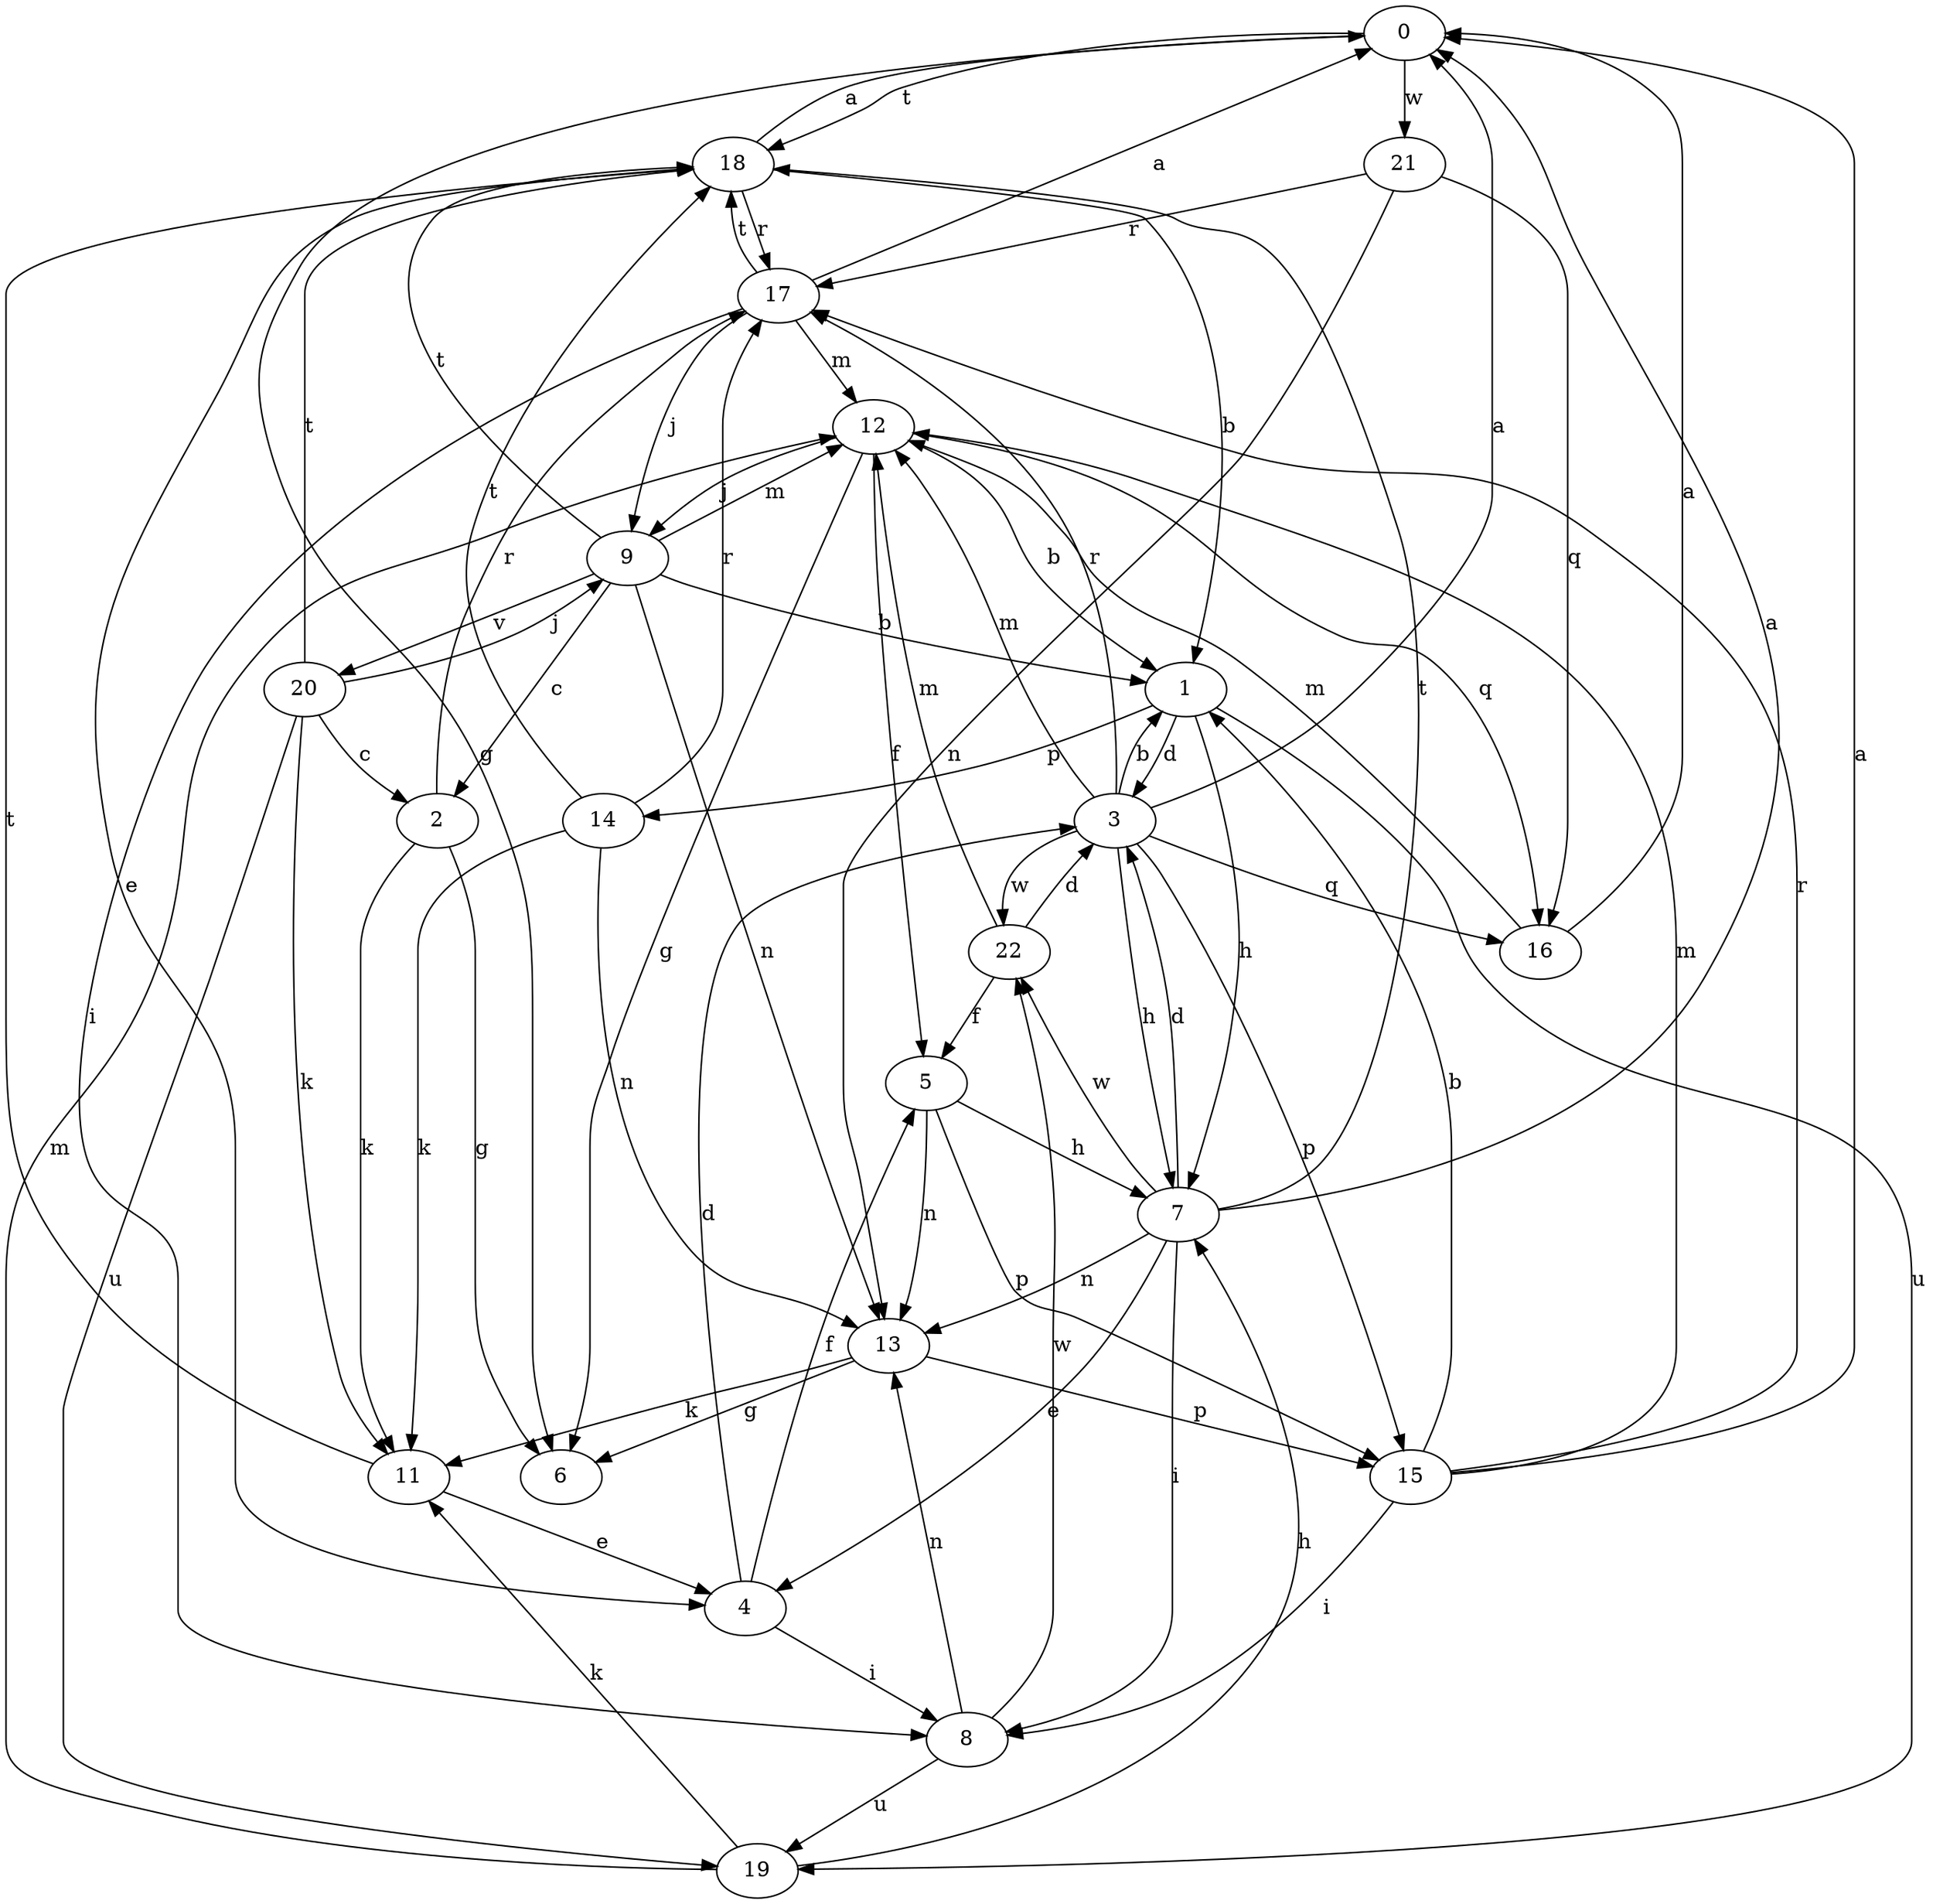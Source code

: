 strict digraph  {
0;
1;
2;
3;
4;
5;
6;
7;
8;
9;
11;
12;
13;
14;
15;
16;
17;
18;
19;
20;
21;
22;
0 -> 6  [label=g];
0 -> 18  [label=t];
0 -> 21  [label=w];
1 -> 3  [label=d];
1 -> 7  [label=h];
1 -> 14  [label=p];
1 -> 19  [label=u];
2 -> 6  [label=g];
2 -> 11  [label=k];
2 -> 17  [label=r];
3 -> 0  [label=a];
3 -> 1  [label=b];
3 -> 7  [label=h];
3 -> 12  [label=m];
3 -> 15  [label=p];
3 -> 16  [label=q];
3 -> 17  [label=r];
3 -> 22  [label=w];
4 -> 3  [label=d];
4 -> 5  [label=f];
4 -> 8  [label=i];
5 -> 7  [label=h];
5 -> 13  [label=n];
5 -> 15  [label=p];
7 -> 0  [label=a];
7 -> 3  [label=d];
7 -> 4  [label=e];
7 -> 8  [label=i];
7 -> 13  [label=n];
7 -> 18  [label=t];
7 -> 22  [label=w];
8 -> 13  [label=n];
8 -> 19  [label=u];
8 -> 22  [label=w];
9 -> 1  [label=b];
9 -> 2  [label=c];
9 -> 12  [label=m];
9 -> 13  [label=n];
9 -> 18  [label=t];
9 -> 20  [label=v];
11 -> 4  [label=e];
11 -> 18  [label=t];
12 -> 1  [label=b];
12 -> 5  [label=f];
12 -> 6  [label=g];
12 -> 9  [label=j];
12 -> 16  [label=q];
13 -> 6  [label=g];
13 -> 11  [label=k];
13 -> 15  [label=p];
14 -> 11  [label=k];
14 -> 13  [label=n];
14 -> 17  [label=r];
14 -> 18  [label=t];
15 -> 0  [label=a];
15 -> 1  [label=b];
15 -> 8  [label=i];
15 -> 12  [label=m];
15 -> 17  [label=r];
16 -> 0  [label=a];
16 -> 12  [label=m];
17 -> 0  [label=a];
17 -> 8  [label=i];
17 -> 9  [label=j];
17 -> 12  [label=m];
17 -> 18  [label=t];
18 -> 0  [label=a];
18 -> 1  [label=b];
18 -> 4  [label=e];
18 -> 17  [label=r];
19 -> 7  [label=h];
19 -> 11  [label=k];
19 -> 12  [label=m];
20 -> 2  [label=c];
20 -> 9  [label=j];
20 -> 11  [label=k];
20 -> 18  [label=t];
20 -> 19  [label=u];
21 -> 13  [label=n];
21 -> 16  [label=q];
21 -> 17  [label=r];
22 -> 3  [label=d];
22 -> 5  [label=f];
22 -> 12  [label=m];
}
